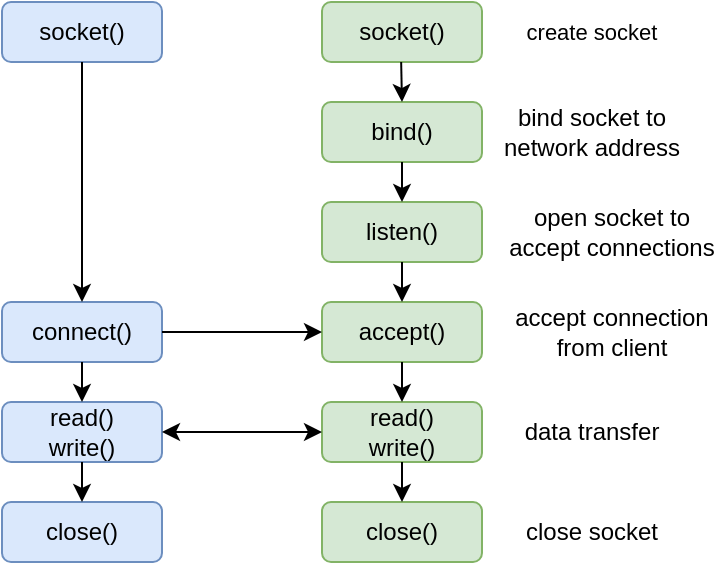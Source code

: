 <mxfile version="14.9.7" type="github"><diagram id="PXDluEkjEkf6h9o24FQa" name="Page-1"><mxGraphModel dx="1209" dy="652" grid="1" gridSize="10" guides="1" tooltips="1" connect="1" arrows="1" fold="1" page="1" pageScale="1" pageWidth="827" pageHeight="1169" math="0" shadow="0"><root><mxCell id="0"/><mxCell id="1" parent="0"/><mxCell id="ssIX4xgPIO8TZrDLx8tD-1" value="socket()" style="rounded=1;whiteSpace=wrap;html=1;fillColor=#d5e8d4;strokeColor=#82b366;" parent="1" vertex="1"><mxGeometry x="360" y="110" width="80" height="30" as="geometry"/></mxCell><mxCell id="ssIX4xgPIO8TZrDLx8tD-2" value="bind()" style="rounded=1;whiteSpace=wrap;html=1;fillColor=#d5e8d4;strokeColor=#82b366;" parent="1" vertex="1"><mxGeometry x="360" y="160" width="80" height="30" as="geometry"/></mxCell><mxCell id="ssIX4xgPIO8TZrDLx8tD-3" value="listen()" style="rounded=1;whiteSpace=wrap;html=1;fillColor=#d5e8d4;strokeColor=#82b366;" parent="1" vertex="1"><mxGeometry x="360" y="210" width="80" height="30" as="geometry"/></mxCell><mxCell id="ssIX4xgPIO8TZrDLx8tD-4" value="accept()" style="rounded=1;whiteSpace=wrap;html=1;fillColor=#d5e8d4;strokeColor=#82b366;" parent="1" vertex="1"><mxGeometry x="360" y="260" width="80" height="30" as="geometry"/></mxCell><mxCell id="ssIX4xgPIO8TZrDLx8tD-5" value="read()&lt;br&gt;write()" style="rounded=1;whiteSpace=wrap;html=1;fillColor=#d5e8d4;strokeColor=#82b366;" parent="1" vertex="1"><mxGeometry x="360" y="310" width="80" height="30" as="geometry"/></mxCell><mxCell id="ssIX4xgPIO8TZrDLx8tD-6" value="close()" style="rounded=1;whiteSpace=wrap;html=1;fillColor=#d5e8d4;strokeColor=#82b366;" parent="1" vertex="1"><mxGeometry x="360" y="360" width="80" height="30" as="geometry"/></mxCell><mxCell id="ssIX4xgPIO8TZrDLx8tD-7" value="" style="endArrow=classic;html=1;" parent="1" edge="1"><mxGeometry width="50" height="50" relative="1" as="geometry"><mxPoint x="399.58" y="140" as="sourcePoint"/><mxPoint x="400" y="160" as="targetPoint"/></mxGeometry></mxCell><mxCell id="ssIX4xgPIO8TZrDLx8tD-11" value="" style="endArrow=classic;html=1;exitX=0.5;exitY=1;exitDx=0;exitDy=0;entryX=0.5;entryY=0;entryDx=0;entryDy=0;" parent="1" source="ssIX4xgPIO8TZrDLx8tD-2" target="ssIX4xgPIO8TZrDLx8tD-3" edge="1"><mxGeometry width="50" height="50" relative="1" as="geometry"><mxPoint x="510" y="370" as="sourcePoint"/><mxPoint x="560" y="320" as="targetPoint"/></mxGeometry></mxCell><mxCell id="ssIX4xgPIO8TZrDLx8tD-12" value="" style="endArrow=classic;html=1;exitX=0.5;exitY=1;exitDx=0;exitDy=0;" parent="1" source="ssIX4xgPIO8TZrDLx8tD-3" edge="1"><mxGeometry width="50" height="50" relative="1" as="geometry"><mxPoint x="510" y="370" as="sourcePoint"/><mxPoint x="400" y="260" as="targetPoint"/></mxGeometry></mxCell><mxCell id="ssIX4xgPIO8TZrDLx8tD-13" value="" style="endArrow=classic;html=1;exitX=0.5;exitY=1;exitDx=0;exitDy=0;" parent="1" source="ssIX4xgPIO8TZrDLx8tD-4" edge="1"><mxGeometry width="50" height="50" relative="1" as="geometry"><mxPoint x="510" y="370" as="sourcePoint"/><mxPoint x="400" y="310" as="targetPoint"/></mxGeometry></mxCell><mxCell id="ssIX4xgPIO8TZrDLx8tD-14" value="" style="endArrow=classic;html=1;exitX=0.5;exitY=1;exitDx=0;exitDy=0;entryX=0.5;entryY=0;entryDx=0;entryDy=0;" parent="1" source="ssIX4xgPIO8TZrDLx8tD-5" target="ssIX4xgPIO8TZrDLx8tD-6" edge="1"><mxGeometry width="50" height="50" relative="1" as="geometry"><mxPoint x="510" y="370" as="sourcePoint"/><mxPoint x="560" y="320" as="targetPoint"/></mxGeometry></mxCell><mxCell id="ssIX4xgPIO8TZrDLx8tD-15" value="socket()" style="rounded=1;whiteSpace=wrap;html=1;fillColor=#dae8fc;strokeColor=#6c8ebf;" parent="1" vertex="1"><mxGeometry x="200" y="110" width="80" height="30" as="geometry"/></mxCell><mxCell id="ssIX4xgPIO8TZrDLx8tD-16" value="connect()" style="rounded=1;whiteSpace=wrap;html=1;fillColor=#dae8fc;strokeColor=#6c8ebf;" parent="1" vertex="1"><mxGeometry x="200" y="260" width="80" height="30" as="geometry"/></mxCell><mxCell id="ssIX4xgPIO8TZrDLx8tD-17" value="read()&lt;br&gt;write()" style="rounded=1;whiteSpace=wrap;html=1;fillColor=#dae8fc;strokeColor=#6c8ebf;" parent="1" vertex="1"><mxGeometry x="200" y="310" width="80" height="30" as="geometry"/></mxCell><mxCell id="ssIX4xgPIO8TZrDLx8tD-18" value="close()" style="rounded=1;whiteSpace=wrap;html=1;fillColor=#dae8fc;strokeColor=#6c8ebf;" parent="1" vertex="1"><mxGeometry x="200" y="360" width="80" height="30" as="geometry"/></mxCell><mxCell id="ssIX4xgPIO8TZrDLx8tD-19" value="" style="endArrow=classic;html=1;exitX=0.5;exitY=1;exitDx=0;exitDy=0;entryX=0.5;entryY=0;entryDx=0;entryDy=0;fillColor=#dae8fc;" parent="1" source="ssIX4xgPIO8TZrDLx8tD-15" target="ssIX4xgPIO8TZrDLx8tD-16" edge="1"><mxGeometry width="50" height="50" relative="1" as="geometry"><mxPoint x="510" y="370" as="sourcePoint"/><mxPoint x="560" y="320" as="targetPoint"/></mxGeometry></mxCell><mxCell id="ssIX4xgPIO8TZrDLx8tD-20" value="" style="endArrow=classic;html=1;exitX=0.5;exitY=1;exitDx=0;exitDy=0;fillColor=#dae8fc;" parent="1" source="ssIX4xgPIO8TZrDLx8tD-16" edge="1"><mxGeometry width="50" height="50" relative="1" as="geometry"><mxPoint x="510" y="370" as="sourcePoint"/><mxPoint x="240" y="310" as="targetPoint"/></mxGeometry></mxCell><mxCell id="ssIX4xgPIO8TZrDLx8tD-21" value="" style="endArrow=classic;html=1;exitX=0.5;exitY=1;exitDx=0;exitDy=0;entryX=0.5;entryY=0;entryDx=0;entryDy=0;fillColor=#dae8fc;" parent="1" source="ssIX4xgPIO8TZrDLx8tD-17" target="ssIX4xgPIO8TZrDLx8tD-18" edge="1"><mxGeometry width="50" height="50" relative="1" as="geometry"><mxPoint x="510" y="370" as="sourcePoint"/><mxPoint x="560" y="320" as="targetPoint"/></mxGeometry></mxCell><mxCell id="ssIX4xgPIO8TZrDLx8tD-22" value="" style="endArrow=classic;html=1;exitX=1;exitY=0.5;exitDx=0;exitDy=0;entryX=0;entryY=0.5;entryDx=0;entryDy=0;" parent="1" source="ssIX4xgPIO8TZrDLx8tD-16" target="ssIX4xgPIO8TZrDLx8tD-4" edge="1"><mxGeometry width="50" height="50" relative="1" as="geometry"><mxPoint x="510" y="370" as="sourcePoint"/><mxPoint x="560" y="320" as="targetPoint"/></mxGeometry></mxCell><mxCell id="ssIX4xgPIO8TZrDLx8tD-23" value="" style="endArrow=classic;startArrow=classic;html=1;entryX=0;entryY=0.5;entryDx=0;entryDy=0;" parent="1" source="ssIX4xgPIO8TZrDLx8tD-17" target="ssIX4xgPIO8TZrDLx8tD-5" edge="1"><mxGeometry width="50" height="50" relative="1" as="geometry"><mxPoint x="510" y="370" as="sourcePoint"/><mxPoint x="560" y="320" as="targetPoint"/></mxGeometry></mxCell><mxCell id="ssIX4xgPIO8TZrDLx8tD-24" value="&lt;font style=&quot;font-size: 11px&quot;&gt;create socket&lt;/font&gt;" style="text;html=1;strokeColor=none;fillColor=none;align=center;verticalAlign=middle;whiteSpace=wrap;rounded=0;fontSize=10;" parent="1" vertex="1"><mxGeometry x="440" y="115" width="110" height="20" as="geometry"/></mxCell><mxCell id="ssIX4xgPIO8TZrDLx8tD-25" value="bind socket to network address" style="text;html=1;strokeColor=none;fillColor=none;align=center;verticalAlign=middle;whiteSpace=wrap;rounded=0;" parent="1" vertex="1"><mxGeometry x="440" y="165" width="110" height="20" as="geometry"/></mxCell><mxCell id="ssIX4xgPIO8TZrDLx8tD-26" value="open socket to&lt;br&gt;accept connections" style="text;html=1;strokeColor=none;fillColor=none;align=center;verticalAlign=middle;whiteSpace=wrap;rounded=0;" parent="1" vertex="1"><mxGeometry x="450" y="215" width="110" height="20" as="geometry"/></mxCell><mxCell id="ssIX4xgPIO8TZrDLx8tD-27" value="accept connection from client" style="text;html=1;strokeColor=none;fillColor=none;align=center;verticalAlign=middle;whiteSpace=wrap;rounded=0;" parent="1" vertex="1"><mxGeometry x="450" y="265" width="110" height="20" as="geometry"/></mxCell><mxCell id="ssIX4xgPIO8TZrDLx8tD-28" value="data transfer" style="text;html=1;strokeColor=none;fillColor=none;align=center;verticalAlign=middle;whiteSpace=wrap;rounded=0;" parent="1" vertex="1"><mxGeometry x="440" y="315" width="110" height="20" as="geometry"/></mxCell><mxCell id="ssIX4xgPIO8TZrDLx8tD-29" value="close socket" style="text;html=1;strokeColor=none;fillColor=none;align=center;verticalAlign=middle;whiteSpace=wrap;rounded=0;" parent="1" vertex="1"><mxGeometry x="440" y="365" width="110" height="20" as="geometry"/></mxCell></root></mxGraphModel></diagram></mxfile>